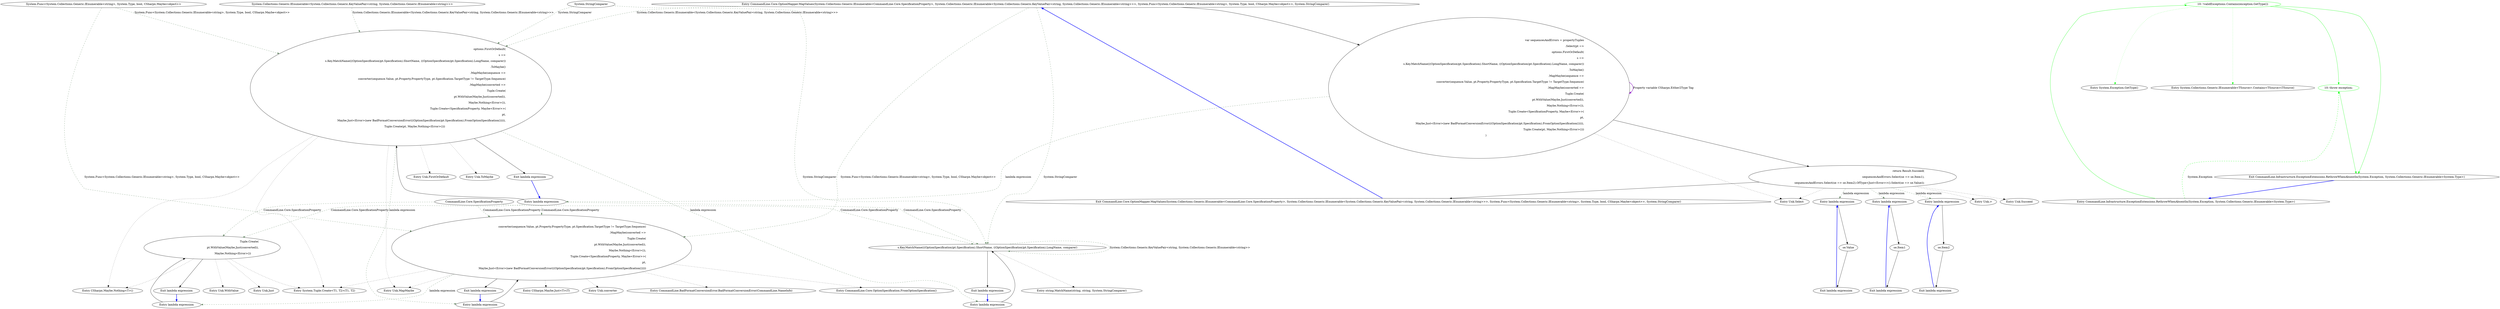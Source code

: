 digraph  {
n40 [label="System.Collections.Generic.IEnumerable<System.Collections.Generic.KeyValuePair<string, System.Collections.Generic.IEnumerable<string>>>", span=""];
n41 [label="System.Func<System.Collections.Generic.IEnumerable<string>, System.Type, bool, CSharpx.Maybe<object>>", span=""];
n42 [label="System.StringComparer", span=""];
n43 [label="CommandLine.Core.SpecificationProperty", span=""];
n0 [cluster="CommandLine.Core.OptionMapper.MapValues(System.Collections.Generic.IEnumerable<CommandLine.Core.SpecificationProperty>, System.Collections.Generic.IEnumerable<System.Collections.Generic.KeyValuePair<string, System.Collections.Generic.IEnumerable<string>>>, System.Func<System.Collections.Generic.IEnumerable<string>, System.Type, bool, CSharpx.Maybe<object>>, System.StringComparer)", label="Entry CommandLine.Core.OptionMapper.MapValues(System.Collections.Generic.IEnumerable<CommandLine.Core.SpecificationProperty>, System.Collections.Generic.IEnumerable<System.Collections.Generic.KeyValuePair<string, System.Collections.Generic.IEnumerable<string>>>, System.Func<System.Collections.Generic.IEnumerable<string>, System.Type, bool, CSharpx.Maybe<object>>, System.StringComparer)", span="14-14"];
n1 [cluster="CommandLine.Core.OptionMapper.MapValues(System.Collections.Generic.IEnumerable<CommandLine.Core.SpecificationProperty>, System.Collections.Generic.IEnumerable<System.Collections.Generic.KeyValuePair<string, System.Collections.Generic.IEnumerable<string>>>, System.Func<System.Collections.Generic.IEnumerable<string>, System.Type, bool, CSharpx.Maybe<object>>, System.StringComparer)", label="var sequencesAndErrors = propertyTuples\r\n                .Select(pt =>\r\n                    options.FirstOrDefault(\r\n                            s =>\r\n                            s.Key.MatchName(((OptionSpecification)pt.Specification).ShortName, ((OptionSpecification)pt.Specification).LongName, comparer))\r\n                               .ToMaybe()\r\n                               .MapMaybe(sequence =>\r\n                                    converter(sequence.Value, pt.Property.PropertyType, pt.Specification.TargetType != TargetType.Sequence)\r\n                                    .MapMaybe(converted =>\r\n                                            Tuple.Create(\r\n                                                pt.WithValue(Maybe.Just(converted)),\r\n                                                Maybe.Nothing<Error>()),\r\n                                            Tuple.Create<SpecificationProperty, Maybe<Error>>(\r\n                                                pt,\r\n                                                Maybe.Just<Error>(new BadFormatConversionError(((OptionSpecification)pt.Specification).FromOptionSpecification())))),\r\n                                Tuple.Create(pt, Maybe.Nothing<Error>()))\r\n                )", span="20-36"];
n8 [cluster="lambda expression", label="options.FirstOrDefault(\r\n                            s =>\r\n                            s.Key.MatchName(((OptionSpecification)pt.Specification).ShortName, ((OptionSpecification)pt.Specification).LongName, comparer))\r\n                               .ToMaybe()\r\n                               .MapMaybe(sequence =>\r\n                                    converter(sequence.Value, pt.Property.PropertyType, pt.Specification.TargetType != TargetType.Sequence)\r\n                                    .MapMaybe(converted =>\r\n                                            Tuple.Create(\r\n                                                pt.WithValue(Maybe.Just(converted)),\r\n                                                Maybe.Nothing<Error>()),\r\n                                            Tuple.Create<SpecificationProperty, Maybe<Error>>(\r\n                                                pt,\r\n                                                Maybe.Just<Error>(new BadFormatConversionError(((OptionSpecification)pt.Specification).FromOptionSpecification())))),\r\n                                Tuple.Create(pt, Maybe.Nothing<Error>()))", span="22-35"];
n16 [cluster="lambda expression", label="s.Key.MatchName(((OptionSpecification)pt.Specification).ShortName, ((OptionSpecification)pt.Specification).LongName, comparer)", span="24-24"];
n20 [cluster="lambda expression", label="converter(sequence.Value, pt.Property.PropertyType, pt.Specification.TargetType != TargetType.Sequence)\r\n                                    .MapMaybe(converted =>\r\n                                            Tuple.Create(\r\n                                                pt.WithValue(Maybe.Just(converted)),\r\n                                                Maybe.Nothing<Error>()),\r\n                                            Tuple.Create<SpecificationProperty, Maybe<Error>>(\r\n                                                pt,\r\n                                                Maybe.Just<Error>(new BadFormatConversionError(((OptionSpecification)pt.Specification).FromOptionSpecification()))))", span="27-34"];
n2 [cluster="CommandLine.Core.OptionMapper.MapValues(System.Collections.Generic.IEnumerable<CommandLine.Core.SpecificationProperty>, System.Collections.Generic.IEnumerable<System.Collections.Generic.KeyValuePair<string, System.Collections.Generic.IEnumerable<string>>>, System.Func<System.Collections.Generic.IEnumerable<string>, System.Type, bool, CSharpx.Maybe<object>>, System.StringComparer)", label="return Result.Succeed(\r\n                sequencesAndErrors.Select(se => se.Item1),\r\n                sequencesAndErrors.Select(se => se.Item2).OfType<Just<Error>>().Select(se => se.Value));", span="37-39"];
n4 [cluster="Unk.Select", label="Entry Unk.Select", span=""];
n7 [cluster="lambda expression", label="Entry lambda expression", span="21-35"];
n3 [cluster="CommandLine.Core.OptionMapper.MapValues(System.Collections.Generic.IEnumerable<CommandLine.Core.SpecificationProperty>, System.Collections.Generic.IEnumerable<System.Collections.Generic.KeyValuePair<string, System.Collections.Generic.IEnumerable<string>>>, System.Func<System.Collections.Generic.IEnumerable<string>, System.Type, bool, CSharpx.Maybe<object>>, System.StringComparer)", label="Exit CommandLine.Core.OptionMapper.MapValues(System.Collections.Generic.IEnumerable<CommandLine.Core.SpecificationProperty>, System.Collections.Generic.IEnumerable<System.Collections.Generic.KeyValuePair<string, System.Collections.Generic.IEnumerable<string>>>, System.Func<System.Collections.Generic.IEnumerable<string>, System.Type, bool, CSharpx.Maybe<object>>, System.StringComparer)", span="14-14"];
n5 [cluster="Unk.>", label="Entry Unk.>", span=""];
n6 [cluster="Unk.Succeed", label="Entry Unk.Succeed", span=""];
n31 [cluster="lambda expression", label="Entry lambda expression", span="38-38"];
n34 [cluster="lambda expression", label="Entry lambda expression", span="39-39"];
n37 [cluster="lambda expression", label="Entry lambda expression", span="39-39"];
n27 [cluster="lambda expression", label="Tuple.Create(\r\n                                                pt.WithValue(Maybe.Just(converted)),\r\n                                                Maybe.Nothing<Error>())", span="29-31"];
n9 [cluster="lambda expression", label="Exit lambda expression", span="21-35"];
n10 [cluster="Unk.FirstOrDefault", label="Entry Unk.FirstOrDefault", span=""];
n11 [cluster="Unk.ToMaybe", label="Entry Unk.ToMaybe", span=""];
n12 [cluster="CSharpx.Maybe.Nothing<T>()", label="Entry CSharpx.Maybe.Nothing<T>()", span="116-116"];
n13 [cluster="System.Tuple.Create<T1, T2>(T1, T2)", label="Entry System.Tuple.Create<T1, T2>(T1, T2)", span="0-0"];
n14 [cluster="Unk.MapMaybe", label="Entry Unk.MapMaybe", span=""];
n15 [cluster="lambda expression", label="Entry lambda expression", span="23-24"];
n19 [cluster="lambda expression", label="Entry lambda expression", span="26-34"];
n17 [cluster="lambda expression", label="Exit lambda expression", span="23-24"];
n18 [cluster="string.MatchName(string, string, System.StringComparer)", label="Entry string.MatchName(string, string, System.StringComparer)", span="8-8"];
n21 [cluster="lambda expression", label="Exit lambda expression", span="26-34"];
n22 [cluster="Unk.converter", label="Entry Unk.converter", span=""];
n23 [cluster="CommandLine.BadFormatConversionError.BadFormatConversionError(CommandLine.NameInfo)", label="Entry CommandLine.BadFormatConversionError.BadFormatConversionError(CommandLine.NameInfo)", span="349-349"];
n24 [cluster="CommandLine.Core.OptionSpecification.FromOptionSpecification()", label="Entry CommandLine.Core.OptionSpecification.FromOptionSpecification()", span="15-15"];
n25 [cluster="CSharpx.Maybe.Just<T>(T)", label="Entry CSharpx.Maybe.Just<T>(T)", span="124-124"];
n26 [cluster="lambda expression", label="Entry lambda expression", span="28-31"];
n28 [cluster="lambda expression", label="Exit lambda expression", span="28-31"];
n29 [cluster="Unk.Just", label="Entry Unk.Just", span=""];
n30 [cluster="Unk.WithValue", label="Entry Unk.WithValue", span=""];
n32 [cluster="lambda expression", label="se.Item1", span="38-38"];
n33 [cluster="lambda expression", label="Exit lambda expression", span="38-38"];
n35 [cluster="lambda expression", label="se.Item2", span="39-39"];
n36 [cluster="lambda expression", label="Exit lambda expression", span="39-39"];
n38 [cluster="lambda expression", label="se.Value", span="39-39"];
n39 [cluster="lambda expression", label="Exit lambda expression", span="39-39"];
m0_4 [cluster="System.Exception.GetType()", file="ExceptionExtensions.cs", label="Entry System.Exception.GetType()", span="0-0"];
m0_5 [cluster="System.Collections.Generic.IEnumerable<TSource>.Contains<TSource>(TSource)", file="ExceptionExtensions.cs", label="Entry System.Collections.Generic.IEnumerable<TSource>.Contains<TSource>(TSource)", span="0-0"];
m0_0 [cluster="CommandLine.Infrastructure.ExceptionExtensions.RethrowWhenAbsentIn(System.Exception, System.Collections.Generic.IEnumerable<System.Type>)", file="ExceptionExtensions.cs", label="Entry CommandLine.Infrastructure.ExceptionExtensions.RethrowWhenAbsentIn(System.Exception, System.Collections.Generic.IEnumerable<System.Type>)", span="11-11"];
m0_1 [cluster="CommandLine.Infrastructure.ExceptionExtensions.RethrowWhenAbsentIn(System.Exception, System.Collections.Generic.IEnumerable<System.Type>)", color=green, community=0, file="ExceptionExtensions.cs", label="10: !validExceptions.Contains(exception.GetType())", span="13-13"];
m0_2 [cluster="CommandLine.Infrastructure.ExceptionExtensions.RethrowWhenAbsentIn(System.Exception, System.Collections.Generic.IEnumerable<System.Type>)", color=green, community=0, file="ExceptionExtensions.cs", label="10: throw exception;", span="15-15"];
m0_3 [cluster="CommandLine.Infrastructure.ExceptionExtensions.RethrowWhenAbsentIn(System.Exception, System.Collections.Generic.IEnumerable<System.Type>)", file="ExceptionExtensions.cs", label="Exit CommandLine.Infrastructure.ExceptionExtensions.RethrowWhenAbsentIn(System.Exception, System.Collections.Generic.IEnumerable<System.Type>)", span="11-11"];
n40 -> n8  [color=darkseagreen4, key=1, label="System.Collections.Generic.IEnumerable<System.Collections.Generic.KeyValuePair<string, System.Collections.Generic.IEnumerable<string>>>", style=dashed];
n41 -> n8  [color=darkseagreen4, key=1, label="System.Func<System.Collections.Generic.IEnumerable<string>, System.Type, bool, CSharpx.Maybe<object>>", style=dashed];
n41 -> n20  [color=darkseagreen4, key=1, label="System.Func<System.Collections.Generic.IEnumerable<string>, System.Type, bool, CSharpx.Maybe<object>>", style=dashed];
n42 -> n8  [color=darkseagreen4, key=1, label="System.StringComparer", style=dashed];
n42 -> n16  [color=darkseagreen4, key=1, label="System.StringComparer", style=dashed];
n43 -> n16  [color=darkseagreen4, key=1, label="CommandLine.Core.SpecificationProperty", style=dashed];
n43 -> n20  [color=darkseagreen4, key=1, label="CommandLine.Core.SpecificationProperty", style=dashed];
n43 -> n27  [color=darkseagreen4, key=1, label="CommandLine.Core.SpecificationProperty", style=dashed];
n0 -> n1  [key=0, style=solid];
n0 -> n8  [color=darkseagreen4, key=1, label="System.Collections.Generic.IEnumerable<System.Collections.Generic.KeyValuePair<string, System.Collections.Generic.IEnumerable<string>>>", style=dashed];
n0 -> n16  [color=darkseagreen4, key=1, label="System.StringComparer", style=dashed];
n0 -> n20  [color=darkseagreen4, key=1, label="System.Func<System.Collections.Generic.IEnumerable<string>, System.Type, bool, CSharpx.Maybe<object>>", style=dashed];
n1 -> n2  [key=0, style=solid];
n1 -> n4  [key=2, style=dotted];
n1 -> n7  [color=darkseagreen4, key=1, label="lambda expression", style=dashed];
n1 -> n1  [color=darkorchid, key=3, label="Property variable CSharpx.Either2Type Tag", style=bold];
n8 -> n9  [key=0, style=solid];
n8 -> n10  [key=2, style=dotted];
n8 -> n11  [key=2, style=dotted];
n8 -> n12  [key=2, style=dotted];
n8 -> n13  [key=2, style=dotted];
n8 -> n14  [key=2, style=dotted];
n8 -> n15  [color=darkseagreen4, key=1, label="lambda expression", style=dashed];
n8 -> n19  [color=darkseagreen4, key=1, label="lambda expression", style=dashed];
n16 -> n17  [key=0, style=solid];
n16 -> n18  [key=2, style=dotted];
n16 -> n16  [color=darkseagreen4, key=1, label="System.Collections.Generic.KeyValuePair<string, System.Collections.Generic.IEnumerable<string>>", style=dashed];
n20 -> n21  [key=0, style=solid];
n20 -> n22  [key=2, style=dotted];
n20 -> n23  [key=2, style=dotted];
n20 -> n24  [key=2, style=dotted];
n20 -> n25  [key=2, style=dotted];
n20 -> n13  [key=2, style=dotted];
n20 -> n14  [key=2, style=dotted];
n20 -> n26  [color=darkseagreen4, key=1, label="lambda expression", style=dashed];
n2 -> n3  [key=0, style=solid];
n2 -> n4  [key=2, style=dotted];
n2 -> n5  [key=2, style=dotted];
n2 -> n6  [key=2, style=dotted];
n2 -> n31  [color=darkseagreen4, key=1, label="lambda expression", style=dashed];
n2 -> n34  [color=darkseagreen4, key=1, label="lambda expression", style=dashed];
n2 -> n37  [color=darkseagreen4, key=1, label="lambda expression", style=dashed];
n7 -> n8  [key=0, style=solid];
n7 -> n16  [color=darkseagreen4, key=1, label="CommandLine.Core.SpecificationProperty", style=dashed];
n7 -> n20  [color=darkseagreen4, key=1, label="CommandLine.Core.SpecificationProperty", style=dashed];
n7 -> n27  [color=darkseagreen4, key=1, label="CommandLine.Core.SpecificationProperty", style=dashed];
n3 -> n0  [color=blue, key=0, style=bold];
n31 -> n32  [key=0, style=solid];
n34 -> n35  [key=0, style=solid];
n37 -> n38  [key=0, style=solid];
n27 -> n28  [key=0, style=solid];
n27 -> n29  [key=2, style=dotted];
n27 -> n30  [key=2, style=dotted];
n27 -> n12  [key=2, style=dotted];
n27 -> n13  [key=2, style=dotted];
n9 -> n7  [color=blue, key=0, style=bold];
n15 -> n16  [key=0, style=solid];
n19 -> n20  [key=0, style=solid];
n17 -> n15  [color=blue, key=0, style=bold];
n21 -> n19  [color=blue, key=0, style=bold];
n26 -> n27  [key=0, style=solid];
n28 -> n26  [color=blue, key=0, style=bold];
n32 -> n33  [key=0, style=solid];
n33 -> n31  [color=blue, key=0, style=bold];
n35 -> n36  [key=0, style=solid];
n36 -> n34  [color=blue, key=0, style=bold];
n38 -> n39  [key=0, style=solid];
n39 -> n37  [color=blue, key=0, style=bold];
m0_0 -> m0_1  [color=green, key=0, style=solid];
m0_0 -> m0_2  [color=green, key=1, label="System.Exception", style=dashed];
m0_1 -> m0_2  [color=green, key=0, style=solid];
m0_1 -> m0_3  [color=green, key=0, style=solid];
m0_1 -> m0_4  [color=green, key=2, style=dotted];
m0_1 -> m0_5  [color=green, key=2, style=dotted];
m0_2 -> m0_3  [color=green, key=0, style=solid];
m0_3 -> m0_0  [color=blue, key=0, style=bold];
}
